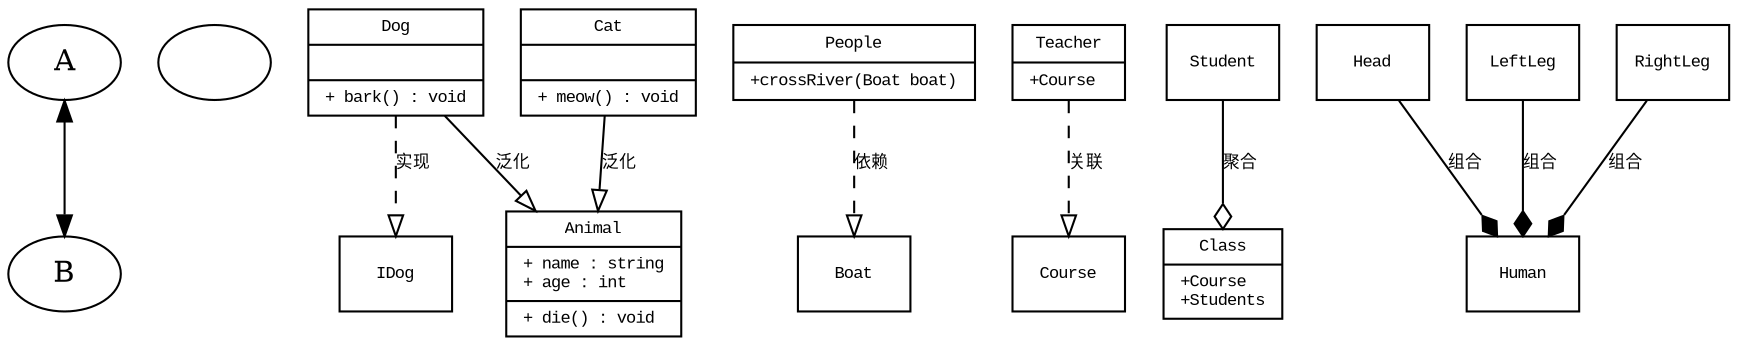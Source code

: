 digraph UML2 {
	A->B[dir="both"] 

fontname = "Courier New"
      fontsize = 8
​
      node [
              fontname = "Courier New"
              fontsize = 8
              shape = "record"
      ]
​
      edge [
              fontname = "Courier New"
              fontsize = 8
      ]
      Animal [
              label = "{Animal|+ name : string\l+ age : int\l|+ die() : void\l}"
      ]
​
      Dog [
              label = "{Dog||+ bark() : void\l}"
      ]
​
      Cat [
              label = "{Cat||+ meow() : void\l}"
      ]
      edge [
              arrowhead = "empty"
      ]
​
​
​
​
      People [
      label = "{People|+crossRiver(Boat boat)\l}"
      ]
​
​
​
      Teacher [
      label = "{Teacher|+Course\l}"
      ]
​
​
​
      Class [
          label = "{Class|+Course\l+Students\l}"
      ]
​
      Dog -> IDog [style=dashed arrowhead=empty label=实现]
      Dog -> Animal [ arrowhead = "empty" label=泛化]
      Cat -> Animal [ arrowhead = "empty" label=泛化]
​
      Student-> Class[arrowhead=ediamond label=聚合]
      People -> Boat[style=dashed label=依赖]
      Teacher -> Course[style=dashed label=关联]
      Head -> Human[arrowhead=diamond label=组合]
      LeftLeg -> Human[arrowhead=diamond label=组合]
      RightLeg -> Human[arrowhead=diamond label=组合]
}